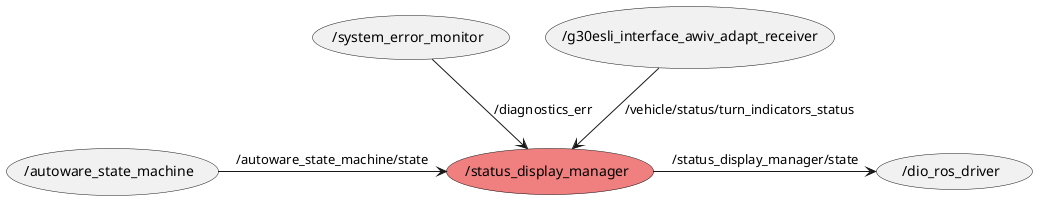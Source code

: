 @startuml

usecase "/autoware_state_machine"
usecase "/status_display_manager" #LightCoral
usecase "/dio_ros_driver"
usecase "/system_error_monitor"
usecase "/g30esli_interface_awiv_adapt_receiver"

(/autoware_state_machine) -> (/status_display_manager) : /autoware_state_machine/state
(/system_error_monitor) --> (/status_display_manager) : /diagnostics_err
(/g30esli_interface_awiv_adapt_receiver) --> (/status_display_manager) : /vehicle/status/turn_indicators_status

(/status_display_manager) -> (/dio_ros_driver) : /status_display_manager/state
@enduml
